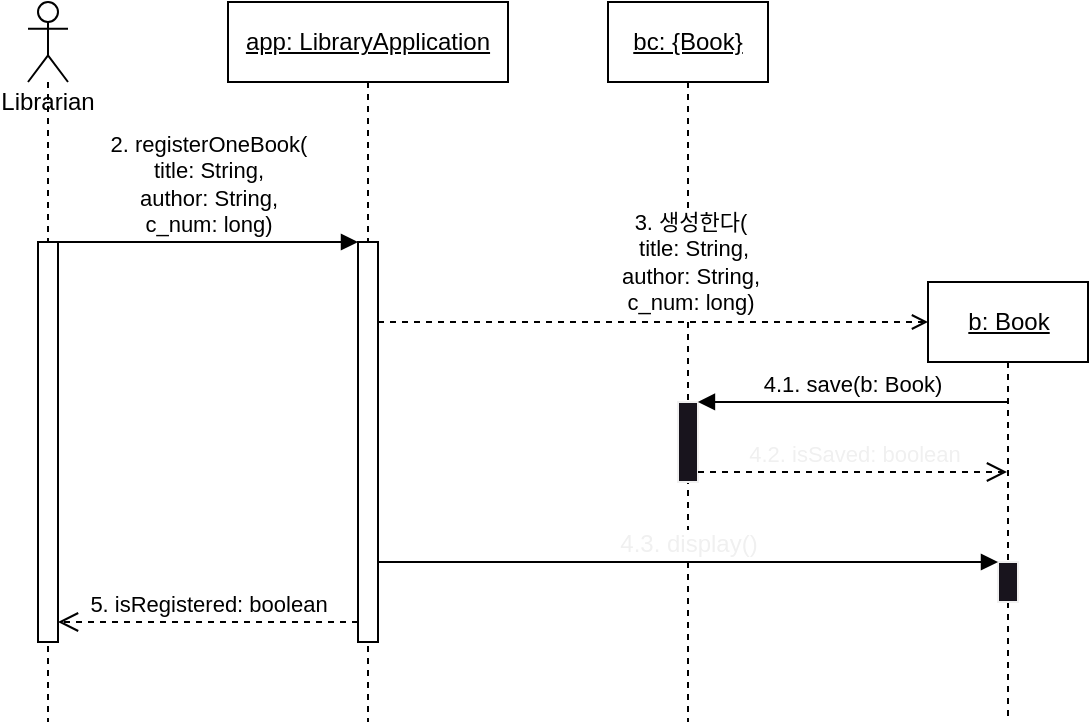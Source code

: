 <mxfile>
    <diagram id="SbDjxOFhfJFgFubJpmIF" name="Page-1">
        <mxGraphModel dx="58" dy="58" grid="1" gridSize="10" guides="1" tooltips="1" connect="1" arrows="1" fold="1" page="1" pageScale="1" pageWidth="850" pageHeight="1100" math="0" shadow="0">
            <root>
                <mxCell id="0"/>
                <mxCell id="1" parent="0"/>
                <mxCell id="4" value="Librarian&lt;br&gt;" style="shape=umlLifeline;participant=umlActor;perimeter=lifelinePerimeter;whiteSpace=wrap;html=1;container=1;collapsible=0;recursiveResize=0;verticalAlign=top;spacingTop=36;outlineConnect=0;" parent="1" vertex="1">
                    <mxGeometry x="30" y="40" width="20" height="360" as="geometry"/>
                </mxCell>
                <mxCell id="57" style="edgeStyle=none;html=1;" edge="1" parent="4" source="5" target="4">
                    <mxGeometry relative="1" as="geometry"/>
                </mxCell>
                <mxCell id="5" value="" style="html=1;points=[];perimeter=orthogonalPerimeter;" parent="4" vertex="1">
                    <mxGeometry x="5" y="120" width="10" height="200" as="geometry"/>
                </mxCell>
                <mxCell id="8" value="&lt;u&gt;app: LibraryApplication&lt;/u&gt;" style="shape=umlLifeline;perimeter=lifelinePerimeter;whiteSpace=wrap;html=1;container=1;collapsible=0;recursiveResize=0;outlineConnect=0;" parent="1" vertex="1">
                    <mxGeometry x="130" y="40" width="140" height="360" as="geometry"/>
                </mxCell>
                <mxCell id="37" value="" style="html=1;points=[];perimeter=orthogonalPerimeter;" parent="8" vertex="1">
                    <mxGeometry x="65" y="120" width="10" height="200" as="geometry"/>
                </mxCell>
                <mxCell id="11" value="&lt;u&gt;bc: {Book}&lt;/u&gt;" style="shape=umlLifeline;perimeter=lifelinePerimeter;whiteSpace=wrap;html=1;container=1;collapsible=0;recursiveResize=0;outlineConnect=0;" parent="1" vertex="1">
                    <mxGeometry x="320" y="40" width="80" height="360" as="geometry"/>
                </mxCell>
                <mxCell id="49" value="" style="html=1;points=[];perimeter=orthogonalPerimeter;strokeColor=rgb(240, 240, 240);fontFamily=Helvetica;fontSize=12;fontColor=rgb(240, 240, 240);fillColor=rgb(24, 20, 29);" parent="11" vertex="1">
                    <mxGeometry x="35" y="200" width="10" height="40" as="geometry"/>
                </mxCell>
                <mxCell id="22" value="" style="html=1;verticalAlign=bottom;labelBackgroundColor=none;endArrow=open;endFill=0;dashed=1;entryX=0;entryY=0.5;entryDx=0;entryDy=0;" parent="1" source="37" target="47" edge="1">
                    <mxGeometry width="160" relative="1" as="geometry">
                        <mxPoint x="140" y="250" as="sourcePoint"/>
                        <mxPoint x="296.364" y="240" as="targetPoint"/>
                    </mxGeometry>
                </mxCell>
                <mxCell id="42" value="3. 생성한다(&lt;br&gt;&amp;nbsp;title: String,&lt;br&gt;author: String,&lt;br&gt;c_num: long)" style="edgeLabel;html=1;align=center;verticalAlign=middle;resizable=0;points=[];" parent="22" vertex="1" connectable="0">
                    <mxGeometry x="0.581" relative="1" as="geometry">
                        <mxPoint x="-62" y="-30" as="offset"/>
                    </mxGeometry>
                </mxCell>
                <mxCell id="38" value="2. registerOneBook(&lt;br&gt;title: String,&lt;br&gt;author: String,&lt;br&gt;c_num: long)" style="html=1;verticalAlign=bottom;endArrow=block;entryX=0;entryY=0;" parent="1" source="5" target="37" edge="1">
                    <mxGeometry relative="1" as="geometry">
                        <mxPoint x="130" y="160" as="sourcePoint"/>
                        <mxPoint as="offset"/>
                    </mxGeometry>
                </mxCell>
                <mxCell id="39" value="5. isRegistered: boolean" style="html=1;verticalAlign=bottom;endArrow=open;dashed=1;endSize=8;exitX=0;exitY=0.95;" parent="1" source="37" target="5" edge="1">
                    <mxGeometry relative="1" as="geometry">
                        <mxPoint x="130" y="236" as="targetPoint"/>
                    </mxGeometry>
                </mxCell>
                <mxCell id="48" value=":Object" style="shape=umlLifeline;perimeter=lifelinePerimeter;whiteSpace=wrap;html=1;container=1;collapsible=0;recursiveResize=0;outlineConnect=0;" parent="1" vertex="1">
                    <mxGeometry x="480" y="180" width="80" height="220" as="geometry"/>
                </mxCell>
                <mxCell id="47" value="&lt;u&gt;b: Book&lt;/u&gt;" style="html=1;" parent="48" vertex="1">
                    <mxGeometry width="80" height="40" as="geometry"/>
                </mxCell>
                <mxCell id="55" value="" style="html=1;points=[];perimeter=orthogonalPerimeter;strokeColor=rgb(240, 240, 240);fontFamily=Helvetica;fontSize=12;fontColor=rgb(240, 240, 240);fillColor=rgb(24, 20, 29);" parent="48" vertex="1">
                    <mxGeometry x="35" y="140" width="10" height="20" as="geometry"/>
                </mxCell>
                <mxCell id="51" value="&lt;span style=&quot;font-size: 11px;&quot;&gt;4.2.&amp;nbsp;isSaved: boolean&lt;/span&gt;" style="html=1;verticalAlign=bottom;endArrow=open;dashed=1;endSize=8;exitX=1;exitY=0.875;fontFamily=Helvetica;fontSize=12;fontColor=rgb(240, 240, 240);exitDx=0;exitDy=0;exitPerimeter=0;" parent="1" source="49" target="48" edge="1">
                    <mxGeometry relative="1" as="geometry">
                        <mxPoint x="290" y="356" as="targetPoint"/>
                    </mxGeometry>
                </mxCell>
                <mxCell id="54" value="4.3. display()" style="html=1;verticalAlign=bottom;endArrow=block;fontFamily=Helvetica;fontSize=12;fontColor=rgb(240, 240, 240);" parent="1" source="37" target="55" edge="1">
                    <mxGeometry width="80" relative="1" as="geometry">
                        <mxPoint x="190" y="360" as="sourcePoint"/>
                        <mxPoint x="420" y="360" as="targetPoint"/>
                    </mxGeometry>
                </mxCell>
                <mxCell id="56" value="4.1. save(b: Book)" style="html=1;verticalAlign=bottom;endArrow=block;entryX=0.997;entryY=-0.001;entryDx=0;entryDy=0;entryPerimeter=0;" edge="1" parent="1" source="48" target="49">
                    <mxGeometry width="80" relative="1" as="geometry">
                        <mxPoint x="370" y="290" as="sourcePoint"/>
                        <mxPoint x="370" y="280" as="targetPoint"/>
                    </mxGeometry>
                </mxCell>
            </root>
        </mxGraphModel>
    </diagram>
</mxfile>